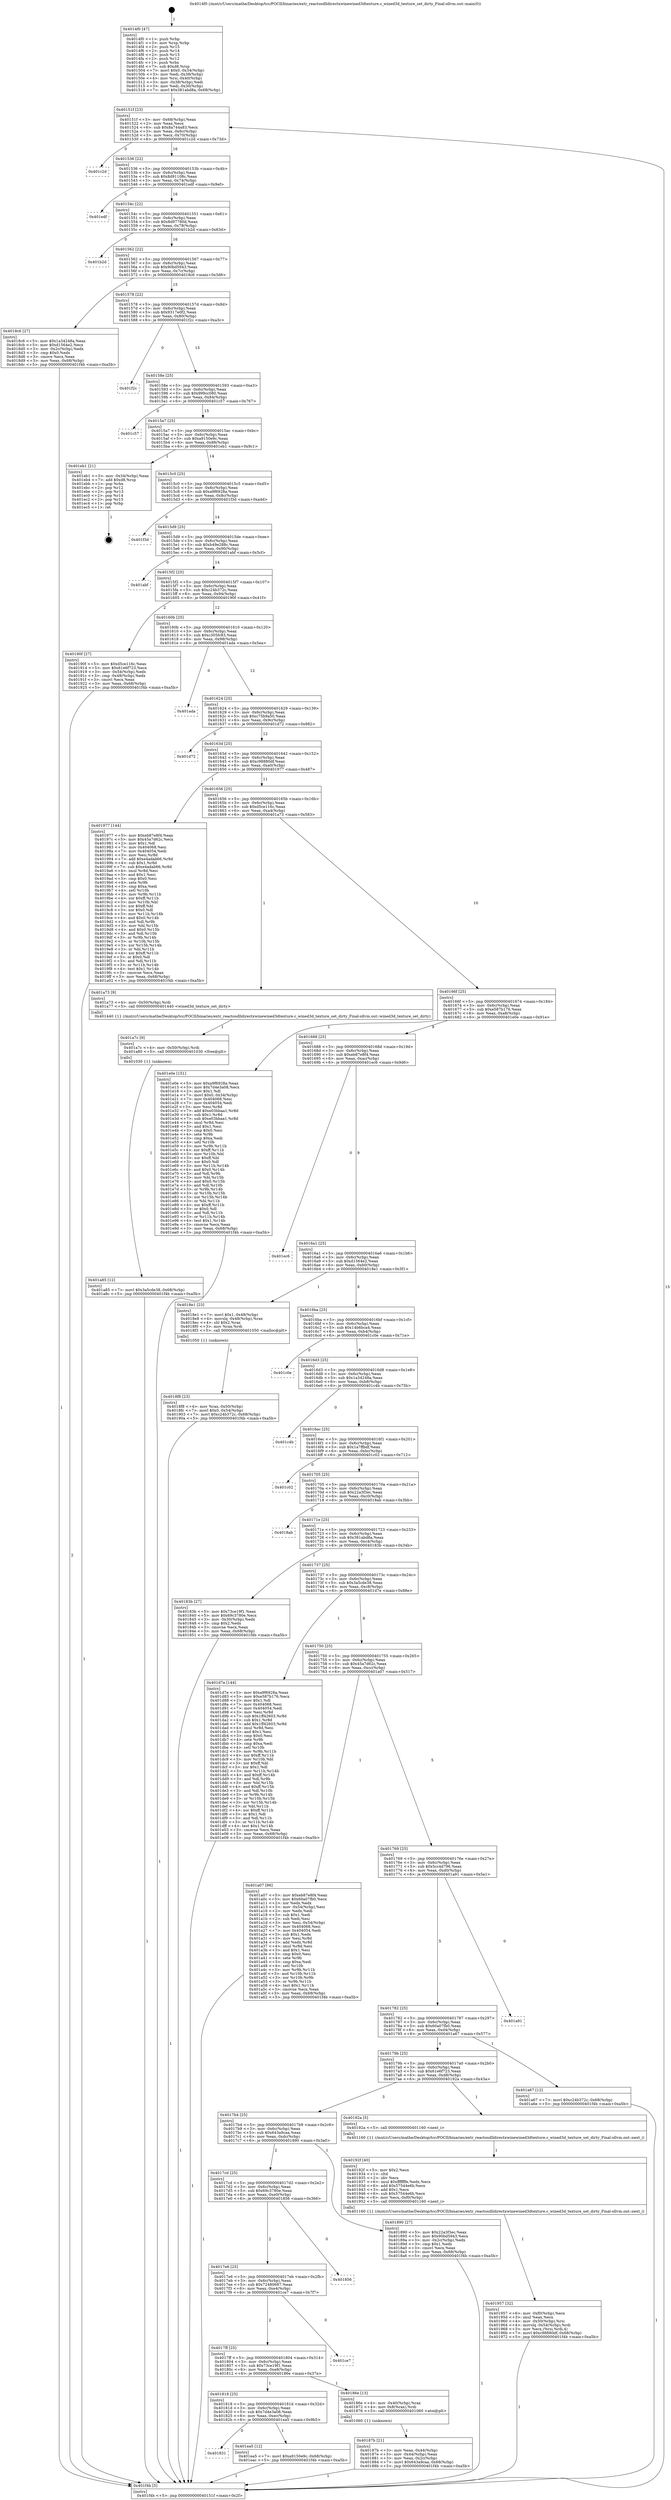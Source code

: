 digraph "0x4014f0" {
  label = "0x4014f0 (/mnt/c/Users/mathe/Desktop/tcc/POCII/binaries/extr_reactosdlldirectxwinewined3dtexture.c_wined3d_texture_set_dirty_Final-ollvm.out::main(0))"
  labelloc = "t"
  node[shape=record]

  Entry [label="",width=0.3,height=0.3,shape=circle,fillcolor=black,style=filled]
  "0x40151f" [label="{
     0x40151f [23]\l
     | [instrs]\l
     &nbsp;&nbsp;0x40151f \<+3\>: mov -0x68(%rbp),%eax\l
     &nbsp;&nbsp;0x401522 \<+2\>: mov %eax,%ecx\l
     &nbsp;&nbsp;0x401524 \<+6\>: sub $0x8a744a83,%ecx\l
     &nbsp;&nbsp;0x40152a \<+3\>: mov %eax,-0x6c(%rbp)\l
     &nbsp;&nbsp;0x40152d \<+3\>: mov %ecx,-0x70(%rbp)\l
     &nbsp;&nbsp;0x401530 \<+6\>: je 0000000000401c2d \<main+0x73d\>\l
  }"]
  "0x401c2d" [label="{
     0x401c2d\l
  }", style=dashed]
  "0x401536" [label="{
     0x401536 [22]\l
     | [instrs]\l
     &nbsp;&nbsp;0x401536 \<+5\>: jmp 000000000040153b \<main+0x4b\>\l
     &nbsp;&nbsp;0x40153b \<+3\>: mov -0x6c(%rbp),%eax\l
     &nbsp;&nbsp;0x40153e \<+5\>: sub $0x8d91108c,%eax\l
     &nbsp;&nbsp;0x401543 \<+3\>: mov %eax,-0x74(%rbp)\l
     &nbsp;&nbsp;0x401546 \<+6\>: je 0000000000401edf \<main+0x9ef\>\l
  }"]
  Exit [label="",width=0.3,height=0.3,shape=circle,fillcolor=black,style=filled,peripheries=2]
  "0x401edf" [label="{
     0x401edf\l
  }", style=dashed]
  "0x40154c" [label="{
     0x40154c [22]\l
     | [instrs]\l
     &nbsp;&nbsp;0x40154c \<+5\>: jmp 0000000000401551 \<main+0x61\>\l
     &nbsp;&nbsp;0x401551 \<+3\>: mov -0x6c(%rbp),%eax\l
     &nbsp;&nbsp;0x401554 \<+5\>: sub $0x8d97780d,%eax\l
     &nbsp;&nbsp;0x401559 \<+3\>: mov %eax,-0x78(%rbp)\l
     &nbsp;&nbsp;0x40155c \<+6\>: je 0000000000401b2d \<main+0x63d\>\l
  }"]
  "0x401831" [label="{
     0x401831\l
  }", style=dashed]
  "0x401b2d" [label="{
     0x401b2d\l
  }", style=dashed]
  "0x401562" [label="{
     0x401562 [22]\l
     | [instrs]\l
     &nbsp;&nbsp;0x401562 \<+5\>: jmp 0000000000401567 \<main+0x77\>\l
     &nbsp;&nbsp;0x401567 \<+3\>: mov -0x6c(%rbp),%eax\l
     &nbsp;&nbsp;0x40156a \<+5\>: sub $0x90bd5943,%eax\l
     &nbsp;&nbsp;0x40156f \<+3\>: mov %eax,-0x7c(%rbp)\l
     &nbsp;&nbsp;0x401572 \<+6\>: je 00000000004018c6 \<main+0x3d6\>\l
  }"]
  "0x401ea5" [label="{
     0x401ea5 [12]\l
     | [instrs]\l
     &nbsp;&nbsp;0x401ea5 \<+7\>: movl $0xa9150e9c,-0x68(%rbp)\l
     &nbsp;&nbsp;0x401eac \<+5\>: jmp 0000000000401f4b \<main+0xa5b\>\l
  }"]
  "0x4018c6" [label="{
     0x4018c6 [27]\l
     | [instrs]\l
     &nbsp;&nbsp;0x4018c6 \<+5\>: mov $0x1a34248a,%eax\l
     &nbsp;&nbsp;0x4018cb \<+5\>: mov $0xd1564e2,%ecx\l
     &nbsp;&nbsp;0x4018d0 \<+3\>: mov -0x2c(%rbp),%edx\l
     &nbsp;&nbsp;0x4018d3 \<+3\>: cmp $0x0,%edx\l
     &nbsp;&nbsp;0x4018d6 \<+3\>: cmove %ecx,%eax\l
     &nbsp;&nbsp;0x4018d9 \<+3\>: mov %eax,-0x68(%rbp)\l
     &nbsp;&nbsp;0x4018dc \<+5\>: jmp 0000000000401f4b \<main+0xa5b\>\l
  }"]
  "0x401578" [label="{
     0x401578 [22]\l
     | [instrs]\l
     &nbsp;&nbsp;0x401578 \<+5\>: jmp 000000000040157d \<main+0x8d\>\l
     &nbsp;&nbsp;0x40157d \<+3\>: mov -0x6c(%rbp),%eax\l
     &nbsp;&nbsp;0x401580 \<+5\>: sub $0x9317e0f2,%eax\l
     &nbsp;&nbsp;0x401585 \<+3\>: mov %eax,-0x80(%rbp)\l
     &nbsp;&nbsp;0x401588 \<+6\>: je 0000000000401f2c \<main+0xa3c\>\l
  }"]
  "0x401a85" [label="{
     0x401a85 [12]\l
     | [instrs]\l
     &nbsp;&nbsp;0x401a85 \<+7\>: movl $0x3a5cde38,-0x68(%rbp)\l
     &nbsp;&nbsp;0x401a8c \<+5\>: jmp 0000000000401f4b \<main+0xa5b\>\l
  }"]
  "0x401f2c" [label="{
     0x401f2c\l
  }", style=dashed]
  "0x40158e" [label="{
     0x40158e [25]\l
     | [instrs]\l
     &nbsp;&nbsp;0x40158e \<+5\>: jmp 0000000000401593 \<main+0xa3\>\l
     &nbsp;&nbsp;0x401593 \<+3\>: mov -0x6c(%rbp),%eax\l
     &nbsp;&nbsp;0x401596 \<+5\>: sub $0x999cc080,%eax\l
     &nbsp;&nbsp;0x40159b \<+6\>: mov %eax,-0x84(%rbp)\l
     &nbsp;&nbsp;0x4015a1 \<+6\>: je 0000000000401c57 \<main+0x767\>\l
  }"]
  "0x401a7c" [label="{
     0x401a7c [9]\l
     | [instrs]\l
     &nbsp;&nbsp;0x401a7c \<+4\>: mov -0x50(%rbp),%rdi\l
     &nbsp;&nbsp;0x401a80 \<+5\>: call 0000000000401030 \<free@plt\>\l
     | [calls]\l
     &nbsp;&nbsp;0x401030 \{1\} (unknown)\l
  }"]
  "0x401c57" [label="{
     0x401c57\l
  }", style=dashed]
  "0x4015a7" [label="{
     0x4015a7 [25]\l
     | [instrs]\l
     &nbsp;&nbsp;0x4015a7 \<+5\>: jmp 00000000004015ac \<main+0xbc\>\l
     &nbsp;&nbsp;0x4015ac \<+3\>: mov -0x6c(%rbp),%eax\l
     &nbsp;&nbsp;0x4015af \<+5\>: sub $0xa9150e9c,%eax\l
     &nbsp;&nbsp;0x4015b4 \<+6\>: mov %eax,-0x88(%rbp)\l
     &nbsp;&nbsp;0x4015ba \<+6\>: je 0000000000401eb1 \<main+0x9c1\>\l
  }"]
  "0x401957" [label="{
     0x401957 [32]\l
     | [instrs]\l
     &nbsp;&nbsp;0x401957 \<+6\>: mov -0xf0(%rbp),%ecx\l
     &nbsp;&nbsp;0x40195d \<+3\>: imul %eax,%ecx\l
     &nbsp;&nbsp;0x401960 \<+4\>: mov -0x50(%rbp),%rsi\l
     &nbsp;&nbsp;0x401964 \<+4\>: movslq -0x54(%rbp),%rdi\l
     &nbsp;&nbsp;0x401968 \<+3\>: mov %ecx,(%rsi,%rdi,4)\l
     &nbsp;&nbsp;0x40196b \<+7\>: movl $0xc98880df,-0x68(%rbp)\l
     &nbsp;&nbsp;0x401972 \<+5\>: jmp 0000000000401f4b \<main+0xa5b\>\l
  }"]
  "0x401eb1" [label="{
     0x401eb1 [21]\l
     | [instrs]\l
     &nbsp;&nbsp;0x401eb1 \<+3\>: mov -0x34(%rbp),%eax\l
     &nbsp;&nbsp;0x401eb4 \<+7\>: add $0xd8,%rsp\l
     &nbsp;&nbsp;0x401ebb \<+1\>: pop %rbx\l
     &nbsp;&nbsp;0x401ebc \<+2\>: pop %r12\l
     &nbsp;&nbsp;0x401ebe \<+2\>: pop %r13\l
     &nbsp;&nbsp;0x401ec0 \<+2\>: pop %r14\l
     &nbsp;&nbsp;0x401ec2 \<+2\>: pop %r15\l
     &nbsp;&nbsp;0x401ec4 \<+1\>: pop %rbp\l
     &nbsp;&nbsp;0x401ec5 \<+1\>: ret\l
  }"]
  "0x4015c0" [label="{
     0x4015c0 [25]\l
     | [instrs]\l
     &nbsp;&nbsp;0x4015c0 \<+5\>: jmp 00000000004015c5 \<main+0xd5\>\l
     &nbsp;&nbsp;0x4015c5 \<+3\>: mov -0x6c(%rbp),%eax\l
     &nbsp;&nbsp;0x4015c8 \<+5\>: sub $0xa9f6928a,%eax\l
     &nbsp;&nbsp;0x4015cd \<+6\>: mov %eax,-0x8c(%rbp)\l
     &nbsp;&nbsp;0x4015d3 \<+6\>: je 0000000000401f3d \<main+0xa4d\>\l
  }"]
  "0x40192f" [label="{
     0x40192f [40]\l
     | [instrs]\l
     &nbsp;&nbsp;0x40192f \<+5\>: mov $0x2,%ecx\l
     &nbsp;&nbsp;0x401934 \<+1\>: cltd\l
     &nbsp;&nbsp;0x401935 \<+2\>: idiv %ecx\l
     &nbsp;&nbsp;0x401937 \<+6\>: imul $0xfffffffe,%edx,%ecx\l
     &nbsp;&nbsp;0x40193d \<+6\>: add $0x57544e6b,%ecx\l
     &nbsp;&nbsp;0x401943 \<+3\>: add $0x1,%ecx\l
     &nbsp;&nbsp;0x401946 \<+6\>: sub $0x57544e6b,%ecx\l
     &nbsp;&nbsp;0x40194c \<+6\>: mov %ecx,-0xf0(%rbp)\l
     &nbsp;&nbsp;0x401952 \<+5\>: call 0000000000401160 \<next_i\>\l
     | [calls]\l
     &nbsp;&nbsp;0x401160 \{1\} (/mnt/c/Users/mathe/Desktop/tcc/POCII/binaries/extr_reactosdlldirectxwinewined3dtexture.c_wined3d_texture_set_dirty_Final-ollvm.out::next_i)\l
  }"]
  "0x401f3d" [label="{
     0x401f3d\l
  }", style=dashed]
  "0x4015d9" [label="{
     0x4015d9 [25]\l
     | [instrs]\l
     &nbsp;&nbsp;0x4015d9 \<+5\>: jmp 00000000004015de \<main+0xee\>\l
     &nbsp;&nbsp;0x4015de \<+3\>: mov -0x6c(%rbp),%eax\l
     &nbsp;&nbsp;0x4015e1 \<+5\>: sub $0xb49e288c,%eax\l
     &nbsp;&nbsp;0x4015e6 \<+6\>: mov %eax,-0x90(%rbp)\l
     &nbsp;&nbsp;0x4015ec \<+6\>: je 0000000000401abf \<main+0x5cf\>\l
  }"]
  "0x4018f8" [label="{
     0x4018f8 [23]\l
     | [instrs]\l
     &nbsp;&nbsp;0x4018f8 \<+4\>: mov %rax,-0x50(%rbp)\l
     &nbsp;&nbsp;0x4018fc \<+7\>: movl $0x0,-0x54(%rbp)\l
     &nbsp;&nbsp;0x401903 \<+7\>: movl $0xc24b372c,-0x68(%rbp)\l
     &nbsp;&nbsp;0x40190a \<+5\>: jmp 0000000000401f4b \<main+0xa5b\>\l
  }"]
  "0x401abf" [label="{
     0x401abf\l
  }", style=dashed]
  "0x4015f2" [label="{
     0x4015f2 [25]\l
     | [instrs]\l
     &nbsp;&nbsp;0x4015f2 \<+5\>: jmp 00000000004015f7 \<main+0x107\>\l
     &nbsp;&nbsp;0x4015f7 \<+3\>: mov -0x6c(%rbp),%eax\l
     &nbsp;&nbsp;0x4015fa \<+5\>: sub $0xc24b372c,%eax\l
     &nbsp;&nbsp;0x4015ff \<+6\>: mov %eax,-0x94(%rbp)\l
     &nbsp;&nbsp;0x401605 \<+6\>: je 000000000040190f \<main+0x41f\>\l
  }"]
  "0x40187b" [label="{
     0x40187b [21]\l
     | [instrs]\l
     &nbsp;&nbsp;0x40187b \<+3\>: mov %eax,-0x44(%rbp)\l
     &nbsp;&nbsp;0x40187e \<+3\>: mov -0x44(%rbp),%eax\l
     &nbsp;&nbsp;0x401881 \<+3\>: mov %eax,-0x2c(%rbp)\l
     &nbsp;&nbsp;0x401884 \<+7\>: movl $0x643a9caa,-0x68(%rbp)\l
     &nbsp;&nbsp;0x40188b \<+5\>: jmp 0000000000401f4b \<main+0xa5b\>\l
  }"]
  "0x40190f" [label="{
     0x40190f [27]\l
     | [instrs]\l
     &nbsp;&nbsp;0x40190f \<+5\>: mov $0xd5ce116c,%eax\l
     &nbsp;&nbsp;0x401914 \<+5\>: mov $0x61e6f723,%ecx\l
     &nbsp;&nbsp;0x401919 \<+3\>: mov -0x54(%rbp),%edx\l
     &nbsp;&nbsp;0x40191c \<+3\>: cmp -0x48(%rbp),%edx\l
     &nbsp;&nbsp;0x40191f \<+3\>: cmovl %ecx,%eax\l
     &nbsp;&nbsp;0x401922 \<+3\>: mov %eax,-0x68(%rbp)\l
     &nbsp;&nbsp;0x401925 \<+5\>: jmp 0000000000401f4b \<main+0xa5b\>\l
  }"]
  "0x40160b" [label="{
     0x40160b [25]\l
     | [instrs]\l
     &nbsp;&nbsp;0x40160b \<+5\>: jmp 0000000000401610 \<main+0x120\>\l
     &nbsp;&nbsp;0x401610 \<+3\>: mov -0x6c(%rbp),%eax\l
     &nbsp;&nbsp;0x401613 \<+5\>: sub $0xc305fc83,%eax\l
     &nbsp;&nbsp;0x401618 \<+6\>: mov %eax,-0x98(%rbp)\l
     &nbsp;&nbsp;0x40161e \<+6\>: je 0000000000401ada \<main+0x5ea\>\l
  }"]
  "0x401818" [label="{
     0x401818 [25]\l
     | [instrs]\l
     &nbsp;&nbsp;0x401818 \<+5\>: jmp 000000000040181d \<main+0x32d\>\l
     &nbsp;&nbsp;0x40181d \<+3\>: mov -0x6c(%rbp),%eax\l
     &nbsp;&nbsp;0x401820 \<+5\>: sub $0x7d4e3a08,%eax\l
     &nbsp;&nbsp;0x401825 \<+6\>: mov %eax,-0xec(%rbp)\l
     &nbsp;&nbsp;0x40182b \<+6\>: je 0000000000401ea5 \<main+0x9b5\>\l
  }"]
  "0x401ada" [label="{
     0x401ada\l
  }", style=dashed]
  "0x401624" [label="{
     0x401624 [25]\l
     | [instrs]\l
     &nbsp;&nbsp;0x401624 \<+5\>: jmp 0000000000401629 \<main+0x139\>\l
     &nbsp;&nbsp;0x401629 \<+3\>: mov -0x6c(%rbp),%eax\l
     &nbsp;&nbsp;0x40162c \<+5\>: sub $0xc75b9a50,%eax\l
     &nbsp;&nbsp;0x401631 \<+6\>: mov %eax,-0x9c(%rbp)\l
     &nbsp;&nbsp;0x401637 \<+6\>: je 0000000000401d72 \<main+0x882\>\l
  }"]
  "0x40186e" [label="{
     0x40186e [13]\l
     | [instrs]\l
     &nbsp;&nbsp;0x40186e \<+4\>: mov -0x40(%rbp),%rax\l
     &nbsp;&nbsp;0x401872 \<+4\>: mov 0x8(%rax),%rdi\l
     &nbsp;&nbsp;0x401876 \<+5\>: call 0000000000401060 \<atoi@plt\>\l
     | [calls]\l
     &nbsp;&nbsp;0x401060 \{1\} (unknown)\l
  }"]
  "0x401d72" [label="{
     0x401d72\l
  }", style=dashed]
  "0x40163d" [label="{
     0x40163d [25]\l
     | [instrs]\l
     &nbsp;&nbsp;0x40163d \<+5\>: jmp 0000000000401642 \<main+0x152\>\l
     &nbsp;&nbsp;0x401642 \<+3\>: mov -0x6c(%rbp),%eax\l
     &nbsp;&nbsp;0x401645 \<+5\>: sub $0xc98880df,%eax\l
     &nbsp;&nbsp;0x40164a \<+6\>: mov %eax,-0xa0(%rbp)\l
     &nbsp;&nbsp;0x401650 \<+6\>: je 0000000000401977 \<main+0x487\>\l
  }"]
  "0x4017ff" [label="{
     0x4017ff [25]\l
     | [instrs]\l
     &nbsp;&nbsp;0x4017ff \<+5\>: jmp 0000000000401804 \<main+0x314\>\l
     &nbsp;&nbsp;0x401804 \<+3\>: mov -0x6c(%rbp),%eax\l
     &nbsp;&nbsp;0x401807 \<+5\>: sub $0x73ce19f1,%eax\l
     &nbsp;&nbsp;0x40180c \<+6\>: mov %eax,-0xe8(%rbp)\l
     &nbsp;&nbsp;0x401812 \<+6\>: je 000000000040186e \<main+0x37e\>\l
  }"]
  "0x401977" [label="{
     0x401977 [144]\l
     | [instrs]\l
     &nbsp;&nbsp;0x401977 \<+5\>: mov $0xeb87e8f4,%eax\l
     &nbsp;&nbsp;0x40197c \<+5\>: mov $0x45a7d62c,%ecx\l
     &nbsp;&nbsp;0x401981 \<+2\>: mov $0x1,%dl\l
     &nbsp;&nbsp;0x401983 \<+7\>: mov 0x404068,%esi\l
     &nbsp;&nbsp;0x40198a \<+7\>: mov 0x404054,%edi\l
     &nbsp;&nbsp;0x401991 \<+3\>: mov %esi,%r8d\l
     &nbsp;&nbsp;0x401994 \<+7\>: add $0xe4adab66,%r8d\l
     &nbsp;&nbsp;0x40199b \<+4\>: sub $0x1,%r8d\l
     &nbsp;&nbsp;0x40199f \<+7\>: sub $0xe4adab66,%r8d\l
     &nbsp;&nbsp;0x4019a6 \<+4\>: imul %r8d,%esi\l
     &nbsp;&nbsp;0x4019aa \<+3\>: and $0x1,%esi\l
     &nbsp;&nbsp;0x4019ad \<+3\>: cmp $0x0,%esi\l
     &nbsp;&nbsp;0x4019b0 \<+4\>: sete %r9b\l
     &nbsp;&nbsp;0x4019b4 \<+3\>: cmp $0xa,%edi\l
     &nbsp;&nbsp;0x4019b7 \<+4\>: setl %r10b\l
     &nbsp;&nbsp;0x4019bb \<+3\>: mov %r9b,%r11b\l
     &nbsp;&nbsp;0x4019be \<+4\>: xor $0xff,%r11b\l
     &nbsp;&nbsp;0x4019c2 \<+3\>: mov %r10b,%bl\l
     &nbsp;&nbsp;0x4019c5 \<+3\>: xor $0xff,%bl\l
     &nbsp;&nbsp;0x4019c8 \<+3\>: xor $0x0,%dl\l
     &nbsp;&nbsp;0x4019cb \<+3\>: mov %r11b,%r14b\l
     &nbsp;&nbsp;0x4019ce \<+4\>: and $0x0,%r14b\l
     &nbsp;&nbsp;0x4019d2 \<+3\>: and %dl,%r9b\l
     &nbsp;&nbsp;0x4019d5 \<+3\>: mov %bl,%r15b\l
     &nbsp;&nbsp;0x4019d8 \<+4\>: and $0x0,%r15b\l
     &nbsp;&nbsp;0x4019dc \<+3\>: and %dl,%r10b\l
     &nbsp;&nbsp;0x4019df \<+3\>: or %r9b,%r14b\l
     &nbsp;&nbsp;0x4019e2 \<+3\>: or %r10b,%r15b\l
     &nbsp;&nbsp;0x4019e5 \<+3\>: xor %r15b,%r14b\l
     &nbsp;&nbsp;0x4019e8 \<+3\>: or %bl,%r11b\l
     &nbsp;&nbsp;0x4019eb \<+4\>: xor $0xff,%r11b\l
     &nbsp;&nbsp;0x4019ef \<+3\>: or $0x0,%dl\l
     &nbsp;&nbsp;0x4019f2 \<+3\>: and %dl,%r11b\l
     &nbsp;&nbsp;0x4019f5 \<+3\>: or %r11b,%r14b\l
     &nbsp;&nbsp;0x4019f8 \<+4\>: test $0x1,%r14b\l
     &nbsp;&nbsp;0x4019fc \<+3\>: cmovne %ecx,%eax\l
     &nbsp;&nbsp;0x4019ff \<+3\>: mov %eax,-0x68(%rbp)\l
     &nbsp;&nbsp;0x401a02 \<+5\>: jmp 0000000000401f4b \<main+0xa5b\>\l
  }"]
  "0x401656" [label="{
     0x401656 [25]\l
     | [instrs]\l
     &nbsp;&nbsp;0x401656 \<+5\>: jmp 000000000040165b \<main+0x16b\>\l
     &nbsp;&nbsp;0x40165b \<+3\>: mov -0x6c(%rbp),%eax\l
     &nbsp;&nbsp;0x40165e \<+5\>: sub $0xd5ce116c,%eax\l
     &nbsp;&nbsp;0x401663 \<+6\>: mov %eax,-0xa4(%rbp)\l
     &nbsp;&nbsp;0x401669 \<+6\>: je 0000000000401a73 \<main+0x583\>\l
  }"]
  "0x401ce7" [label="{
     0x401ce7\l
  }", style=dashed]
  "0x401a73" [label="{
     0x401a73 [9]\l
     | [instrs]\l
     &nbsp;&nbsp;0x401a73 \<+4\>: mov -0x50(%rbp),%rdi\l
     &nbsp;&nbsp;0x401a77 \<+5\>: call 0000000000401440 \<wined3d_texture_set_dirty\>\l
     | [calls]\l
     &nbsp;&nbsp;0x401440 \{1\} (/mnt/c/Users/mathe/Desktop/tcc/POCII/binaries/extr_reactosdlldirectxwinewined3dtexture.c_wined3d_texture_set_dirty_Final-ollvm.out::wined3d_texture_set_dirty)\l
  }"]
  "0x40166f" [label="{
     0x40166f [25]\l
     | [instrs]\l
     &nbsp;&nbsp;0x40166f \<+5\>: jmp 0000000000401674 \<main+0x184\>\l
     &nbsp;&nbsp;0x401674 \<+3\>: mov -0x6c(%rbp),%eax\l
     &nbsp;&nbsp;0x401677 \<+5\>: sub $0xe587b176,%eax\l
     &nbsp;&nbsp;0x40167c \<+6\>: mov %eax,-0xa8(%rbp)\l
     &nbsp;&nbsp;0x401682 \<+6\>: je 0000000000401e0e \<main+0x91e\>\l
  }"]
  "0x4017e6" [label="{
     0x4017e6 [25]\l
     | [instrs]\l
     &nbsp;&nbsp;0x4017e6 \<+5\>: jmp 00000000004017eb \<main+0x2fb\>\l
     &nbsp;&nbsp;0x4017eb \<+3\>: mov -0x6c(%rbp),%eax\l
     &nbsp;&nbsp;0x4017ee \<+5\>: sub $0x72480687,%eax\l
     &nbsp;&nbsp;0x4017f3 \<+6\>: mov %eax,-0xe4(%rbp)\l
     &nbsp;&nbsp;0x4017f9 \<+6\>: je 0000000000401ce7 \<main+0x7f7\>\l
  }"]
  "0x401e0e" [label="{
     0x401e0e [151]\l
     | [instrs]\l
     &nbsp;&nbsp;0x401e0e \<+5\>: mov $0xa9f6928a,%eax\l
     &nbsp;&nbsp;0x401e13 \<+5\>: mov $0x7d4e3a08,%ecx\l
     &nbsp;&nbsp;0x401e18 \<+2\>: mov $0x1,%dl\l
     &nbsp;&nbsp;0x401e1a \<+7\>: movl $0x0,-0x34(%rbp)\l
     &nbsp;&nbsp;0x401e21 \<+7\>: mov 0x404068,%esi\l
     &nbsp;&nbsp;0x401e28 \<+7\>: mov 0x404054,%edi\l
     &nbsp;&nbsp;0x401e2f \<+3\>: mov %esi,%r8d\l
     &nbsp;&nbsp;0x401e32 \<+7\>: add $0xe03bbaa1,%r8d\l
     &nbsp;&nbsp;0x401e39 \<+4\>: sub $0x1,%r8d\l
     &nbsp;&nbsp;0x401e3d \<+7\>: sub $0xe03bbaa1,%r8d\l
     &nbsp;&nbsp;0x401e44 \<+4\>: imul %r8d,%esi\l
     &nbsp;&nbsp;0x401e48 \<+3\>: and $0x1,%esi\l
     &nbsp;&nbsp;0x401e4b \<+3\>: cmp $0x0,%esi\l
     &nbsp;&nbsp;0x401e4e \<+4\>: sete %r9b\l
     &nbsp;&nbsp;0x401e52 \<+3\>: cmp $0xa,%edi\l
     &nbsp;&nbsp;0x401e55 \<+4\>: setl %r10b\l
     &nbsp;&nbsp;0x401e59 \<+3\>: mov %r9b,%r11b\l
     &nbsp;&nbsp;0x401e5c \<+4\>: xor $0xff,%r11b\l
     &nbsp;&nbsp;0x401e60 \<+3\>: mov %r10b,%bl\l
     &nbsp;&nbsp;0x401e63 \<+3\>: xor $0xff,%bl\l
     &nbsp;&nbsp;0x401e66 \<+3\>: xor $0x0,%dl\l
     &nbsp;&nbsp;0x401e69 \<+3\>: mov %r11b,%r14b\l
     &nbsp;&nbsp;0x401e6c \<+4\>: and $0x0,%r14b\l
     &nbsp;&nbsp;0x401e70 \<+3\>: and %dl,%r9b\l
     &nbsp;&nbsp;0x401e73 \<+3\>: mov %bl,%r15b\l
     &nbsp;&nbsp;0x401e76 \<+4\>: and $0x0,%r15b\l
     &nbsp;&nbsp;0x401e7a \<+3\>: and %dl,%r10b\l
     &nbsp;&nbsp;0x401e7d \<+3\>: or %r9b,%r14b\l
     &nbsp;&nbsp;0x401e80 \<+3\>: or %r10b,%r15b\l
     &nbsp;&nbsp;0x401e83 \<+3\>: xor %r15b,%r14b\l
     &nbsp;&nbsp;0x401e86 \<+3\>: or %bl,%r11b\l
     &nbsp;&nbsp;0x401e89 \<+4\>: xor $0xff,%r11b\l
     &nbsp;&nbsp;0x401e8d \<+3\>: or $0x0,%dl\l
     &nbsp;&nbsp;0x401e90 \<+3\>: and %dl,%r11b\l
     &nbsp;&nbsp;0x401e93 \<+3\>: or %r11b,%r14b\l
     &nbsp;&nbsp;0x401e96 \<+4\>: test $0x1,%r14b\l
     &nbsp;&nbsp;0x401e9a \<+3\>: cmovne %ecx,%eax\l
     &nbsp;&nbsp;0x401e9d \<+3\>: mov %eax,-0x68(%rbp)\l
     &nbsp;&nbsp;0x401ea0 \<+5\>: jmp 0000000000401f4b \<main+0xa5b\>\l
  }"]
  "0x401688" [label="{
     0x401688 [25]\l
     | [instrs]\l
     &nbsp;&nbsp;0x401688 \<+5\>: jmp 000000000040168d \<main+0x19d\>\l
     &nbsp;&nbsp;0x40168d \<+3\>: mov -0x6c(%rbp),%eax\l
     &nbsp;&nbsp;0x401690 \<+5\>: sub $0xeb87e8f4,%eax\l
     &nbsp;&nbsp;0x401695 \<+6\>: mov %eax,-0xac(%rbp)\l
     &nbsp;&nbsp;0x40169b \<+6\>: je 0000000000401ec6 \<main+0x9d6\>\l
  }"]
  "0x401856" [label="{
     0x401856\l
  }", style=dashed]
  "0x401ec6" [label="{
     0x401ec6\l
  }", style=dashed]
  "0x4016a1" [label="{
     0x4016a1 [25]\l
     | [instrs]\l
     &nbsp;&nbsp;0x4016a1 \<+5\>: jmp 00000000004016a6 \<main+0x1b6\>\l
     &nbsp;&nbsp;0x4016a6 \<+3\>: mov -0x6c(%rbp),%eax\l
     &nbsp;&nbsp;0x4016a9 \<+5\>: sub $0xd1564e2,%eax\l
     &nbsp;&nbsp;0x4016ae \<+6\>: mov %eax,-0xb0(%rbp)\l
     &nbsp;&nbsp;0x4016b4 \<+6\>: je 00000000004018e1 \<main+0x3f1\>\l
  }"]
  "0x4017cd" [label="{
     0x4017cd [25]\l
     | [instrs]\l
     &nbsp;&nbsp;0x4017cd \<+5\>: jmp 00000000004017d2 \<main+0x2e2\>\l
     &nbsp;&nbsp;0x4017d2 \<+3\>: mov -0x6c(%rbp),%eax\l
     &nbsp;&nbsp;0x4017d5 \<+5\>: sub $0x69c3780e,%eax\l
     &nbsp;&nbsp;0x4017da \<+6\>: mov %eax,-0xe0(%rbp)\l
     &nbsp;&nbsp;0x4017e0 \<+6\>: je 0000000000401856 \<main+0x366\>\l
  }"]
  "0x4018e1" [label="{
     0x4018e1 [23]\l
     | [instrs]\l
     &nbsp;&nbsp;0x4018e1 \<+7\>: movl $0x1,-0x48(%rbp)\l
     &nbsp;&nbsp;0x4018e8 \<+4\>: movslq -0x48(%rbp),%rax\l
     &nbsp;&nbsp;0x4018ec \<+4\>: shl $0x2,%rax\l
     &nbsp;&nbsp;0x4018f0 \<+3\>: mov %rax,%rdi\l
     &nbsp;&nbsp;0x4018f3 \<+5\>: call 0000000000401050 \<malloc@plt\>\l
     | [calls]\l
     &nbsp;&nbsp;0x401050 \{1\} (unknown)\l
  }"]
  "0x4016ba" [label="{
     0x4016ba [25]\l
     | [instrs]\l
     &nbsp;&nbsp;0x4016ba \<+5\>: jmp 00000000004016bf \<main+0x1cf\>\l
     &nbsp;&nbsp;0x4016bf \<+3\>: mov -0x6c(%rbp),%eax\l
     &nbsp;&nbsp;0x4016c2 \<+5\>: sub $0x14b6bca4,%eax\l
     &nbsp;&nbsp;0x4016c7 \<+6\>: mov %eax,-0xb4(%rbp)\l
     &nbsp;&nbsp;0x4016cd \<+6\>: je 0000000000401c0e \<main+0x71e\>\l
  }"]
  "0x401890" [label="{
     0x401890 [27]\l
     | [instrs]\l
     &nbsp;&nbsp;0x401890 \<+5\>: mov $0x22a3f3ec,%eax\l
     &nbsp;&nbsp;0x401895 \<+5\>: mov $0x90bd5943,%ecx\l
     &nbsp;&nbsp;0x40189a \<+3\>: mov -0x2c(%rbp),%edx\l
     &nbsp;&nbsp;0x40189d \<+3\>: cmp $0x1,%edx\l
     &nbsp;&nbsp;0x4018a0 \<+3\>: cmovl %ecx,%eax\l
     &nbsp;&nbsp;0x4018a3 \<+3\>: mov %eax,-0x68(%rbp)\l
     &nbsp;&nbsp;0x4018a6 \<+5\>: jmp 0000000000401f4b \<main+0xa5b\>\l
  }"]
  "0x401c0e" [label="{
     0x401c0e\l
  }", style=dashed]
  "0x4016d3" [label="{
     0x4016d3 [25]\l
     | [instrs]\l
     &nbsp;&nbsp;0x4016d3 \<+5\>: jmp 00000000004016d8 \<main+0x1e8\>\l
     &nbsp;&nbsp;0x4016d8 \<+3\>: mov -0x6c(%rbp),%eax\l
     &nbsp;&nbsp;0x4016db \<+5\>: sub $0x1a34248a,%eax\l
     &nbsp;&nbsp;0x4016e0 \<+6\>: mov %eax,-0xb8(%rbp)\l
     &nbsp;&nbsp;0x4016e6 \<+6\>: je 0000000000401c4b \<main+0x75b\>\l
  }"]
  "0x4017b4" [label="{
     0x4017b4 [25]\l
     | [instrs]\l
     &nbsp;&nbsp;0x4017b4 \<+5\>: jmp 00000000004017b9 \<main+0x2c9\>\l
     &nbsp;&nbsp;0x4017b9 \<+3\>: mov -0x6c(%rbp),%eax\l
     &nbsp;&nbsp;0x4017bc \<+5\>: sub $0x643a9caa,%eax\l
     &nbsp;&nbsp;0x4017c1 \<+6\>: mov %eax,-0xdc(%rbp)\l
     &nbsp;&nbsp;0x4017c7 \<+6\>: je 0000000000401890 \<main+0x3a0\>\l
  }"]
  "0x401c4b" [label="{
     0x401c4b\l
  }", style=dashed]
  "0x4016ec" [label="{
     0x4016ec [25]\l
     | [instrs]\l
     &nbsp;&nbsp;0x4016ec \<+5\>: jmp 00000000004016f1 \<main+0x201\>\l
     &nbsp;&nbsp;0x4016f1 \<+3\>: mov -0x6c(%rbp),%eax\l
     &nbsp;&nbsp;0x4016f4 \<+5\>: sub $0x1a7ffbdf,%eax\l
     &nbsp;&nbsp;0x4016f9 \<+6\>: mov %eax,-0xbc(%rbp)\l
     &nbsp;&nbsp;0x4016ff \<+6\>: je 0000000000401c02 \<main+0x712\>\l
  }"]
  "0x40192a" [label="{
     0x40192a [5]\l
     | [instrs]\l
     &nbsp;&nbsp;0x40192a \<+5\>: call 0000000000401160 \<next_i\>\l
     | [calls]\l
     &nbsp;&nbsp;0x401160 \{1\} (/mnt/c/Users/mathe/Desktop/tcc/POCII/binaries/extr_reactosdlldirectxwinewined3dtexture.c_wined3d_texture_set_dirty_Final-ollvm.out::next_i)\l
  }"]
  "0x401c02" [label="{
     0x401c02\l
  }", style=dashed]
  "0x401705" [label="{
     0x401705 [25]\l
     | [instrs]\l
     &nbsp;&nbsp;0x401705 \<+5\>: jmp 000000000040170a \<main+0x21a\>\l
     &nbsp;&nbsp;0x40170a \<+3\>: mov -0x6c(%rbp),%eax\l
     &nbsp;&nbsp;0x40170d \<+5\>: sub $0x22a3f3ec,%eax\l
     &nbsp;&nbsp;0x401712 \<+6\>: mov %eax,-0xc0(%rbp)\l
     &nbsp;&nbsp;0x401718 \<+6\>: je 00000000004018ab \<main+0x3bb\>\l
  }"]
  "0x40179b" [label="{
     0x40179b [25]\l
     | [instrs]\l
     &nbsp;&nbsp;0x40179b \<+5\>: jmp 00000000004017a0 \<main+0x2b0\>\l
     &nbsp;&nbsp;0x4017a0 \<+3\>: mov -0x6c(%rbp),%eax\l
     &nbsp;&nbsp;0x4017a3 \<+5\>: sub $0x61e6f723,%eax\l
     &nbsp;&nbsp;0x4017a8 \<+6\>: mov %eax,-0xd8(%rbp)\l
     &nbsp;&nbsp;0x4017ae \<+6\>: je 000000000040192a \<main+0x43a\>\l
  }"]
  "0x4018ab" [label="{
     0x4018ab\l
  }", style=dashed]
  "0x40171e" [label="{
     0x40171e [25]\l
     | [instrs]\l
     &nbsp;&nbsp;0x40171e \<+5\>: jmp 0000000000401723 \<main+0x233\>\l
     &nbsp;&nbsp;0x401723 \<+3\>: mov -0x6c(%rbp),%eax\l
     &nbsp;&nbsp;0x401726 \<+5\>: sub $0x381abd8a,%eax\l
     &nbsp;&nbsp;0x40172b \<+6\>: mov %eax,-0xc4(%rbp)\l
     &nbsp;&nbsp;0x401731 \<+6\>: je 000000000040183b \<main+0x34b\>\l
  }"]
  "0x401a67" [label="{
     0x401a67 [12]\l
     | [instrs]\l
     &nbsp;&nbsp;0x401a67 \<+7\>: movl $0xc24b372c,-0x68(%rbp)\l
     &nbsp;&nbsp;0x401a6e \<+5\>: jmp 0000000000401f4b \<main+0xa5b\>\l
  }"]
  "0x40183b" [label="{
     0x40183b [27]\l
     | [instrs]\l
     &nbsp;&nbsp;0x40183b \<+5\>: mov $0x73ce19f1,%eax\l
     &nbsp;&nbsp;0x401840 \<+5\>: mov $0x69c3780e,%ecx\l
     &nbsp;&nbsp;0x401845 \<+3\>: mov -0x30(%rbp),%edx\l
     &nbsp;&nbsp;0x401848 \<+3\>: cmp $0x2,%edx\l
     &nbsp;&nbsp;0x40184b \<+3\>: cmovne %ecx,%eax\l
     &nbsp;&nbsp;0x40184e \<+3\>: mov %eax,-0x68(%rbp)\l
     &nbsp;&nbsp;0x401851 \<+5\>: jmp 0000000000401f4b \<main+0xa5b\>\l
  }"]
  "0x401737" [label="{
     0x401737 [25]\l
     | [instrs]\l
     &nbsp;&nbsp;0x401737 \<+5\>: jmp 000000000040173c \<main+0x24c\>\l
     &nbsp;&nbsp;0x40173c \<+3\>: mov -0x6c(%rbp),%eax\l
     &nbsp;&nbsp;0x40173f \<+5\>: sub $0x3a5cde38,%eax\l
     &nbsp;&nbsp;0x401744 \<+6\>: mov %eax,-0xc8(%rbp)\l
     &nbsp;&nbsp;0x40174a \<+6\>: je 0000000000401d7e \<main+0x88e\>\l
  }"]
  "0x401f4b" [label="{
     0x401f4b [5]\l
     | [instrs]\l
     &nbsp;&nbsp;0x401f4b \<+5\>: jmp 000000000040151f \<main+0x2f\>\l
  }"]
  "0x4014f0" [label="{
     0x4014f0 [47]\l
     | [instrs]\l
     &nbsp;&nbsp;0x4014f0 \<+1\>: push %rbp\l
     &nbsp;&nbsp;0x4014f1 \<+3\>: mov %rsp,%rbp\l
     &nbsp;&nbsp;0x4014f4 \<+2\>: push %r15\l
     &nbsp;&nbsp;0x4014f6 \<+2\>: push %r14\l
     &nbsp;&nbsp;0x4014f8 \<+2\>: push %r13\l
     &nbsp;&nbsp;0x4014fa \<+2\>: push %r12\l
     &nbsp;&nbsp;0x4014fc \<+1\>: push %rbx\l
     &nbsp;&nbsp;0x4014fd \<+7\>: sub $0xd8,%rsp\l
     &nbsp;&nbsp;0x401504 \<+7\>: movl $0x0,-0x34(%rbp)\l
     &nbsp;&nbsp;0x40150b \<+3\>: mov %edi,-0x38(%rbp)\l
     &nbsp;&nbsp;0x40150e \<+4\>: mov %rsi,-0x40(%rbp)\l
     &nbsp;&nbsp;0x401512 \<+3\>: mov -0x38(%rbp),%edi\l
     &nbsp;&nbsp;0x401515 \<+3\>: mov %edi,-0x30(%rbp)\l
     &nbsp;&nbsp;0x401518 \<+7\>: movl $0x381abd8a,-0x68(%rbp)\l
  }"]
  "0x401782" [label="{
     0x401782 [25]\l
     | [instrs]\l
     &nbsp;&nbsp;0x401782 \<+5\>: jmp 0000000000401787 \<main+0x297\>\l
     &nbsp;&nbsp;0x401787 \<+3\>: mov -0x6c(%rbp),%eax\l
     &nbsp;&nbsp;0x40178a \<+5\>: sub $0x60a07fb0,%eax\l
     &nbsp;&nbsp;0x40178f \<+6\>: mov %eax,-0xd4(%rbp)\l
     &nbsp;&nbsp;0x401795 \<+6\>: je 0000000000401a67 \<main+0x577\>\l
  }"]
  "0x401d7e" [label="{
     0x401d7e [144]\l
     | [instrs]\l
     &nbsp;&nbsp;0x401d7e \<+5\>: mov $0xa9f6928a,%eax\l
     &nbsp;&nbsp;0x401d83 \<+5\>: mov $0xe587b176,%ecx\l
     &nbsp;&nbsp;0x401d88 \<+2\>: mov $0x1,%dl\l
     &nbsp;&nbsp;0x401d8a \<+7\>: mov 0x404068,%esi\l
     &nbsp;&nbsp;0x401d91 \<+7\>: mov 0x404054,%edi\l
     &nbsp;&nbsp;0x401d98 \<+3\>: mov %esi,%r8d\l
     &nbsp;&nbsp;0x401d9b \<+7\>: sub $0x1ff42603,%r8d\l
     &nbsp;&nbsp;0x401da2 \<+4\>: sub $0x1,%r8d\l
     &nbsp;&nbsp;0x401da6 \<+7\>: add $0x1ff42603,%r8d\l
     &nbsp;&nbsp;0x401dad \<+4\>: imul %r8d,%esi\l
     &nbsp;&nbsp;0x401db1 \<+3\>: and $0x1,%esi\l
     &nbsp;&nbsp;0x401db4 \<+3\>: cmp $0x0,%esi\l
     &nbsp;&nbsp;0x401db7 \<+4\>: sete %r9b\l
     &nbsp;&nbsp;0x401dbb \<+3\>: cmp $0xa,%edi\l
     &nbsp;&nbsp;0x401dbe \<+4\>: setl %r10b\l
     &nbsp;&nbsp;0x401dc2 \<+3\>: mov %r9b,%r11b\l
     &nbsp;&nbsp;0x401dc5 \<+4\>: xor $0xff,%r11b\l
     &nbsp;&nbsp;0x401dc9 \<+3\>: mov %r10b,%bl\l
     &nbsp;&nbsp;0x401dcc \<+3\>: xor $0xff,%bl\l
     &nbsp;&nbsp;0x401dcf \<+3\>: xor $0x1,%dl\l
     &nbsp;&nbsp;0x401dd2 \<+3\>: mov %r11b,%r14b\l
     &nbsp;&nbsp;0x401dd5 \<+4\>: and $0xff,%r14b\l
     &nbsp;&nbsp;0x401dd9 \<+3\>: and %dl,%r9b\l
     &nbsp;&nbsp;0x401ddc \<+3\>: mov %bl,%r15b\l
     &nbsp;&nbsp;0x401ddf \<+4\>: and $0xff,%r15b\l
     &nbsp;&nbsp;0x401de3 \<+3\>: and %dl,%r10b\l
     &nbsp;&nbsp;0x401de6 \<+3\>: or %r9b,%r14b\l
     &nbsp;&nbsp;0x401de9 \<+3\>: or %r10b,%r15b\l
     &nbsp;&nbsp;0x401dec \<+3\>: xor %r15b,%r14b\l
     &nbsp;&nbsp;0x401def \<+3\>: or %bl,%r11b\l
     &nbsp;&nbsp;0x401df2 \<+4\>: xor $0xff,%r11b\l
     &nbsp;&nbsp;0x401df6 \<+3\>: or $0x1,%dl\l
     &nbsp;&nbsp;0x401df9 \<+3\>: and %dl,%r11b\l
     &nbsp;&nbsp;0x401dfc \<+3\>: or %r11b,%r14b\l
     &nbsp;&nbsp;0x401dff \<+4\>: test $0x1,%r14b\l
     &nbsp;&nbsp;0x401e03 \<+3\>: cmovne %ecx,%eax\l
     &nbsp;&nbsp;0x401e06 \<+3\>: mov %eax,-0x68(%rbp)\l
     &nbsp;&nbsp;0x401e09 \<+5\>: jmp 0000000000401f4b \<main+0xa5b\>\l
  }"]
  "0x401750" [label="{
     0x401750 [25]\l
     | [instrs]\l
     &nbsp;&nbsp;0x401750 \<+5\>: jmp 0000000000401755 \<main+0x265\>\l
     &nbsp;&nbsp;0x401755 \<+3\>: mov -0x6c(%rbp),%eax\l
     &nbsp;&nbsp;0x401758 \<+5\>: sub $0x45a7d62c,%eax\l
     &nbsp;&nbsp;0x40175d \<+6\>: mov %eax,-0xcc(%rbp)\l
     &nbsp;&nbsp;0x401763 \<+6\>: je 0000000000401a07 \<main+0x517\>\l
  }"]
  "0x401a91" [label="{
     0x401a91\l
  }", style=dashed]
  "0x401a07" [label="{
     0x401a07 [96]\l
     | [instrs]\l
     &nbsp;&nbsp;0x401a07 \<+5\>: mov $0xeb87e8f4,%eax\l
     &nbsp;&nbsp;0x401a0c \<+5\>: mov $0x60a07fb0,%ecx\l
     &nbsp;&nbsp;0x401a11 \<+2\>: xor %edx,%edx\l
     &nbsp;&nbsp;0x401a13 \<+3\>: mov -0x54(%rbp),%esi\l
     &nbsp;&nbsp;0x401a16 \<+2\>: mov %edx,%edi\l
     &nbsp;&nbsp;0x401a18 \<+3\>: sub $0x1,%edi\l
     &nbsp;&nbsp;0x401a1b \<+2\>: sub %edi,%esi\l
     &nbsp;&nbsp;0x401a1d \<+3\>: mov %esi,-0x54(%rbp)\l
     &nbsp;&nbsp;0x401a20 \<+7\>: mov 0x404068,%esi\l
     &nbsp;&nbsp;0x401a27 \<+7\>: mov 0x404054,%edi\l
     &nbsp;&nbsp;0x401a2e \<+3\>: sub $0x1,%edx\l
     &nbsp;&nbsp;0x401a31 \<+3\>: mov %esi,%r8d\l
     &nbsp;&nbsp;0x401a34 \<+3\>: add %edx,%r8d\l
     &nbsp;&nbsp;0x401a37 \<+4\>: imul %r8d,%esi\l
     &nbsp;&nbsp;0x401a3b \<+3\>: and $0x1,%esi\l
     &nbsp;&nbsp;0x401a3e \<+3\>: cmp $0x0,%esi\l
     &nbsp;&nbsp;0x401a41 \<+4\>: sete %r9b\l
     &nbsp;&nbsp;0x401a45 \<+3\>: cmp $0xa,%edi\l
     &nbsp;&nbsp;0x401a48 \<+4\>: setl %r10b\l
     &nbsp;&nbsp;0x401a4c \<+3\>: mov %r9b,%r11b\l
     &nbsp;&nbsp;0x401a4f \<+3\>: and %r10b,%r11b\l
     &nbsp;&nbsp;0x401a52 \<+3\>: xor %r10b,%r9b\l
     &nbsp;&nbsp;0x401a55 \<+3\>: or %r9b,%r11b\l
     &nbsp;&nbsp;0x401a58 \<+4\>: test $0x1,%r11b\l
     &nbsp;&nbsp;0x401a5c \<+3\>: cmovne %ecx,%eax\l
     &nbsp;&nbsp;0x401a5f \<+3\>: mov %eax,-0x68(%rbp)\l
     &nbsp;&nbsp;0x401a62 \<+5\>: jmp 0000000000401f4b \<main+0xa5b\>\l
  }"]
  "0x401769" [label="{
     0x401769 [25]\l
     | [instrs]\l
     &nbsp;&nbsp;0x401769 \<+5\>: jmp 000000000040176e \<main+0x27e\>\l
     &nbsp;&nbsp;0x40176e \<+3\>: mov -0x6c(%rbp),%eax\l
     &nbsp;&nbsp;0x401771 \<+5\>: sub $0x5cc4d796,%eax\l
     &nbsp;&nbsp;0x401776 \<+6\>: mov %eax,-0xd0(%rbp)\l
     &nbsp;&nbsp;0x40177c \<+6\>: je 0000000000401a91 \<main+0x5a1\>\l
  }"]
  Entry -> "0x4014f0" [label=" 1"]
  "0x40151f" -> "0x401c2d" [label=" 0"]
  "0x40151f" -> "0x401536" [label=" 16"]
  "0x401eb1" -> Exit [label=" 1"]
  "0x401536" -> "0x401edf" [label=" 0"]
  "0x401536" -> "0x40154c" [label=" 16"]
  "0x401ea5" -> "0x401f4b" [label=" 1"]
  "0x40154c" -> "0x401b2d" [label=" 0"]
  "0x40154c" -> "0x401562" [label=" 16"]
  "0x401818" -> "0x401831" [label=" 0"]
  "0x401562" -> "0x4018c6" [label=" 1"]
  "0x401562" -> "0x401578" [label=" 15"]
  "0x401818" -> "0x401ea5" [label=" 1"]
  "0x401578" -> "0x401f2c" [label=" 0"]
  "0x401578" -> "0x40158e" [label=" 15"]
  "0x401e0e" -> "0x401f4b" [label=" 1"]
  "0x40158e" -> "0x401c57" [label=" 0"]
  "0x40158e" -> "0x4015a7" [label=" 15"]
  "0x401d7e" -> "0x401f4b" [label=" 1"]
  "0x4015a7" -> "0x401eb1" [label=" 1"]
  "0x4015a7" -> "0x4015c0" [label=" 14"]
  "0x401a85" -> "0x401f4b" [label=" 1"]
  "0x4015c0" -> "0x401f3d" [label=" 0"]
  "0x4015c0" -> "0x4015d9" [label=" 14"]
  "0x401a7c" -> "0x401a85" [label=" 1"]
  "0x4015d9" -> "0x401abf" [label=" 0"]
  "0x4015d9" -> "0x4015f2" [label=" 14"]
  "0x401a73" -> "0x401a7c" [label=" 1"]
  "0x4015f2" -> "0x40190f" [label=" 2"]
  "0x4015f2" -> "0x40160b" [label=" 12"]
  "0x401a67" -> "0x401f4b" [label=" 1"]
  "0x40160b" -> "0x401ada" [label=" 0"]
  "0x40160b" -> "0x401624" [label=" 12"]
  "0x401a07" -> "0x401f4b" [label=" 1"]
  "0x401624" -> "0x401d72" [label=" 0"]
  "0x401624" -> "0x40163d" [label=" 12"]
  "0x401977" -> "0x401f4b" [label=" 1"]
  "0x40163d" -> "0x401977" [label=" 1"]
  "0x40163d" -> "0x401656" [label=" 11"]
  "0x40192f" -> "0x401957" [label=" 1"]
  "0x401656" -> "0x401a73" [label=" 1"]
  "0x401656" -> "0x40166f" [label=" 10"]
  "0x40192a" -> "0x40192f" [label=" 1"]
  "0x40166f" -> "0x401e0e" [label=" 1"]
  "0x40166f" -> "0x401688" [label=" 9"]
  "0x4018f8" -> "0x401f4b" [label=" 1"]
  "0x401688" -> "0x401ec6" [label=" 0"]
  "0x401688" -> "0x4016a1" [label=" 9"]
  "0x4018e1" -> "0x4018f8" [label=" 1"]
  "0x4016a1" -> "0x4018e1" [label=" 1"]
  "0x4016a1" -> "0x4016ba" [label=" 8"]
  "0x401890" -> "0x401f4b" [label=" 1"]
  "0x4016ba" -> "0x401c0e" [label=" 0"]
  "0x4016ba" -> "0x4016d3" [label=" 8"]
  "0x40187b" -> "0x401f4b" [label=" 1"]
  "0x4016d3" -> "0x401c4b" [label=" 0"]
  "0x4016d3" -> "0x4016ec" [label=" 8"]
  "0x4017ff" -> "0x401818" [label=" 1"]
  "0x4016ec" -> "0x401c02" [label=" 0"]
  "0x4016ec" -> "0x401705" [label=" 8"]
  "0x4017ff" -> "0x40186e" [label=" 1"]
  "0x401705" -> "0x4018ab" [label=" 0"]
  "0x401705" -> "0x40171e" [label=" 8"]
  "0x4017e6" -> "0x4017ff" [label=" 2"]
  "0x40171e" -> "0x40183b" [label=" 1"]
  "0x40171e" -> "0x401737" [label=" 7"]
  "0x40183b" -> "0x401f4b" [label=" 1"]
  "0x4014f0" -> "0x40151f" [label=" 1"]
  "0x401f4b" -> "0x40151f" [label=" 15"]
  "0x4017e6" -> "0x401ce7" [label=" 0"]
  "0x401737" -> "0x401d7e" [label=" 1"]
  "0x401737" -> "0x401750" [label=" 6"]
  "0x4017cd" -> "0x4017e6" [label=" 2"]
  "0x401750" -> "0x401a07" [label=" 1"]
  "0x401750" -> "0x401769" [label=" 5"]
  "0x4017cd" -> "0x401856" [label=" 0"]
  "0x401769" -> "0x401a91" [label=" 0"]
  "0x401769" -> "0x401782" [label=" 5"]
  "0x40190f" -> "0x401f4b" [label=" 2"]
  "0x401782" -> "0x401a67" [label=" 1"]
  "0x401782" -> "0x40179b" [label=" 4"]
  "0x401957" -> "0x401f4b" [label=" 1"]
  "0x40179b" -> "0x40192a" [label=" 1"]
  "0x40179b" -> "0x4017b4" [label=" 3"]
  "0x40186e" -> "0x40187b" [label=" 1"]
  "0x4017b4" -> "0x401890" [label=" 1"]
  "0x4017b4" -> "0x4017cd" [label=" 2"]
  "0x4018c6" -> "0x401f4b" [label=" 1"]
}
